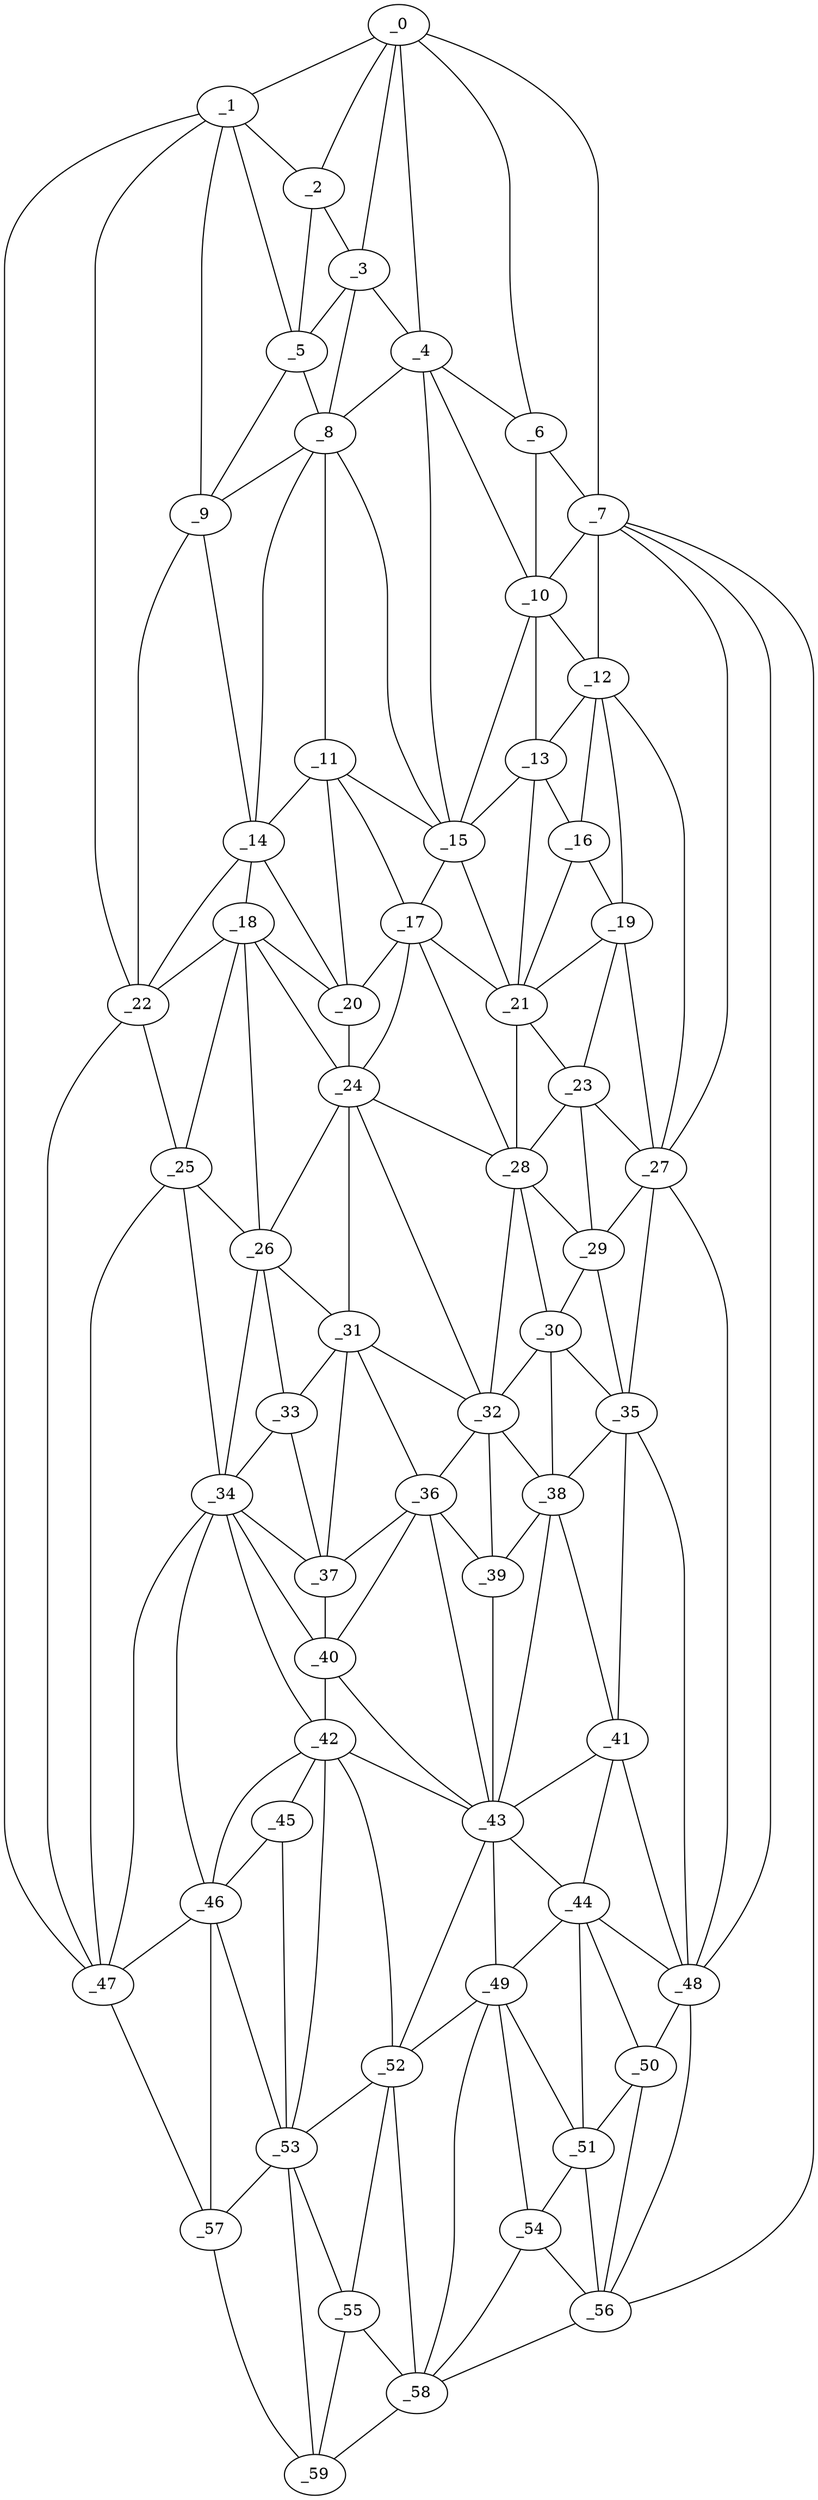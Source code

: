 graph "obj54__25.gxl" {
	_0	 [x=8,
		y=36];
	_1	 [x=8,
		y=91];
	_0 -- _1	 [valence=1];
	_2	 [x=16,
		y=66];
	_0 -- _2	 [valence=2];
	_3	 [x=21,
		y=61];
	_0 -- _3	 [valence=1];
	_4	 [x=23,
		y=48];
	_0 -- _4	 [valence=2];
	_6	 [x=29,
		y=27];
	_0 -- _6	 [valence=2];
	_7	 [x=31,
		y=19];
	_0 -- _7	 [valence=1];
	_1 -- _2	 [valence=1];
	_5	 [x=27,
		y=68];
	_1 -- _5	 [valence=2];
	_9	 [x=34,
		y=69];
	_1 -- _9	 [valence=1];
	_22	 [x=56,
		y=96];
	_1 -- _22	 [valence=2];
	_47	 [x=100,
		y=107];
	_1 -- _47	 [valence=1];
	_2 -- _3	 [valence=2];
	_2 -- _5	 [valence=1];
	_3 -- _4	 [valence=2];
	_3 -- _5	 [valence=2];
	_8	 [x=34,
		y=61];
	_3 -- _8	 [valence=2];
	_4 -- _6	 [valence=1];
	_4 -- _8	 [valence=2];
	_10	 [x=40,
		y=26];
	_4 -- _10	 [valence=2];
	_15	 [x=47,
		y=52];
	_4 -- _15	 [valence=1];
	_5 -- _8	 [valence=2];
	_5 -- _9	 [valence=2];
	_6 -- _7	 [valence=1];
	_6 -- _10	 [valence=2];
	_7 -- _10	 [valence=2];
	_12	 [x=45,
		y=24];
	_7 -- _12	 [valence=2];
	_27	 [x=65,
		y=26];
	_7 -- _27	 [valence=2];
	_48	 [x=101,
		y=31];
	_7 -- _48	 [valence=2];
	_56	 [x=123,
		y=33];
	_7 -- _56	 [valence=1];
	_8 -- _9	 [valence=2];
	_11	 [x=44,
		y=58];
	_8 -- _11	 [valence=2];
	_14	 [x=45,
		y=70];
	_8 -- _14	 [valence=2];
	_8 -- _15	 [valence=1];
	_9 -- _14	 [valence=1];
	_9 -- _22	 [valence=1];
	_10 -- _12	 [valence=1];
	_13	 [x=45,
		y=28];
	_10 -- _13	 [valence=2];
	_10 -- _15	 [valence=1];
	_11 -- _14	 [valence=1];
	_11 -- _15	 [valence=2];
	_17	 [x=52,
		y=52];
	_11 -- _17	 [valence=2];
	_20	 [x=55,
		y=60];
	_11 -- _20	 [valence=2];
	_12 -- _13	 [valence=2];
	_16	 [x=49,
		y=29];
	_12 -- _16	 [valence=2];
	_19	 [x=55,
		y=30];
	_12 -- _19	 [valence=2];
	_12 -- _27	 [valence=1];
	_13 -- _15	 [valence=2];
	_13 -- _16	 [valence=1];
	_21	 [x=56,
		y=41];
	_13 -- _21	 [valence=2];
	_18	 [x=53,
		y=72];
	_14 -- _18	 [valence=1];
	_14 -- _20	 [valence=2];
	_14 -- _22	 [valence=1];
	_15 -- _17	 [valence=1];
	_15 -- _21	 [valence=1];
	_16 -- _19	 [valence=1];
	_16 -- _21	 [valence=2];
	_17 -- _20	 [valence=2];
	_17 -- _21	 [valence=2];
	_24	 [x=62,
		y=61];
	_17 -- _24	 [valence=1];
	_28	 [x=66,
		y=41];
	_17 -- _28	 [valence=2];
	_18 -- _20	 [valence=2];
	_18 -- _22	 [valence=2];
	_18 -- _24	 [valence=2];
	_25	 [x=62,
		y=94];
	_18 -- _25	 [valence=1];
	_26	 [x=63,
		y=74];
	_18 -- _26	 [valence=2];
	_19 -- _21	 [valence=2];
	_23	 [x=62,
		y=31];
	_19 -- _23	 [valence=2];
	_19 -- _27	 [valence=2];
	_20 -- _24	 [valence=1];
	_21 -- _23	 [valence=2];
	_21 -- _28	 [valence=2];
	_22 -- _25	 [valence=2];
	_22 -- _47	 [valence=2];
	_23 -- _27	 [valence=2];
	_23 -- _28	 [valence=2];
	_29	 [x=72,
		y=30];
	_23 -- _29	 [valence=1];
	_24 -- _26	 [valence=2];
	_24 -- _28	 [valence=2];
	_31	 [x=72,
		y=64];
	_24 -- _31	 [valence=2];
	_32	 [x=74,
		y=56];
	_24 -- _32	 [valence=1];
	_25 -- _26	 [valence=2];
	_34	 [x=75,
		y=91];
	_25 -- _34	 [valence=2];
	_25 -- _47	 [valence=2];
	_26 -- _31	 [valence=1];
	_33	 [x=74,
		y=76];
	_26 -- _33	 [valence=2];
	_26 -- _34	 [valence=1];
	_27 -- _29	 [valence=2];
	_35	 [x=79,
		y=32];
	_27 -- _35	 [valence=2];
	_27 -- _48	 [valence=2];
	_28 -- _29	 [valence=1];
	_30	 [x=72,
		y=41];
	_28 -- _30	 [valence=2];
	_28 -- _32	 [valence=2];
	_29 -- _30	 [valence=2];
	_29 -- _35	 [valence=1];
	_30 -- _32	 [valence=1];
	_30 -- _35	 [valence=1];
	_38	 [x=80,
		y=41];
	_30 -- _38	 [valence=1];
	_31 -- _32	 [valence=2];
	_31 -- _33	 [valence=1];
	_36	 [x=79,
		y=62];
	_31 -- _36	 [valence=2];
	_37	 [x=79,
		y=76];
	_31 -- _37	 [valence=2];
	_32 -- _36	 [valence=2];
	_32 -- _38	 [valence=2];
	_39	 [x=84,
		y=57];
	_32 -- _39	 [valence=1];
	_33 -- _34	 [valence=1];
	_33 -- _37	 [valence=2];
	_34 -- _37	 [valence=2];
	_40	 [x=86,
		y=77];
	_34 -- _40	 [valence=2];
	_42	 [x=90,
		y=78];
	_34 -- _42	 [valence=1];
	_46	 [x=100,
		y=94];
	_34 -- _46	 [valence=2];
	_34 -- _47	 [valence=1];
	_35 -- _38	 [valence=2];
	_41	 [x=88,
		y=35];
	_35 -- _41	 [valence=1];
	_35 -- _48	 [valence=1];
	_36 -- _37	 [valence=1];
	_36 -- _39	 [valence=2];
	_36 -- _40	 [valence=2];
	_43	 [x=91,
		y=57];
	_36 -- _43	 [valence=1];
	_37 -- _40	 [valence=2];
	_38 -- _39	 [valence=1];
	_38 -- _41	 [valence=2];
	_38 -- _43	 [valence=2];
	_39 -- _43	 [valence=2];
	_40 -- _42	 [valence=2];
	_40 -- _43	 [valence=1];
	_41 -- _43	 [valence=2];
	_44	 [x=99,
		y=37];
	_41 -- _44	 [valence=2];
	_41 -- _48	 [valence=2];
	_42 -- _43	 [valence=2];
	_45	 [x=99,
		y=83];
	_42 -- _45	 [valence=2];
	_42 -- _46	 [valence=1];
	_52	 [x=109,
		y=60];
	_42 -- _52	 [valence=1];
	_53	 [x=110,
		y=78];
	_42 -- _53	 [valence=2];
	_43 -- _44	 [valence=2];
	_49	 [x=108,
		y=51];
	_43 -- _49	 [valence=1];
	_43 -- _52	 [valence=2];
	_44 -- _48	 [valence=2];
	_44 -- _49	 [valence=2];
	_50	 [x=109,
		y=32];
	_44 -- _50	 [valence=2];
	_51	 [x=109,
		y=41];
	_44 -- _51	 [valence=2];
	_45 -- _46	 [valence=2];
	_45 -- _53	 [valence=1];
	_46 -- _47	 [valence=1];
	_46 -- _53	 [valence=2];
	_57	 [x=123,
		y=89];
	_46 -- _57	 [valence=2];
	_47 -- _57	 [valence=1];
	_48 -- _50	 [valence=2];
	_48 -- _56	 [valence=2];
	_49 -- _51	 [valence=2];
	_49 -- _52	 [valence=2];
	_54	 [x=114,
		y=45];
	_49 -- _54	 [valence=1];
	_58	 [x=124,
		y=51];
	_49 -- _58	 [valence=2];
	_50 -- _51	 [valence=1];
	_50 -- _56	 [valence=1];
	_51 -- _54	 [valence=2];
	_51 -- _56	 [valence=2];
	_52 -- _53	 [valence=1];
	_55	 [x=114,
		y=64];
	_52 -- _55	 [valence=2];
	_52 -- _58	 [valence=2];
	_53 -- _55	 [valence=2];
	_53 -- _57	 [valence=1];
	_59	 [x=124,
		y=64];
	_53 -- _59	 [valence=2];
	_54 -- _56	 [valence=2];
	_54 -- _58	 [valence=1];
	_55 -- _58	 [valence=2];
	_55 -- _59	 [valence=2];
	_56 -- _58	 [valence=1];
	_57 -- _59	 [valence=1];
	_58 -- _59	 [valence=1];
}
